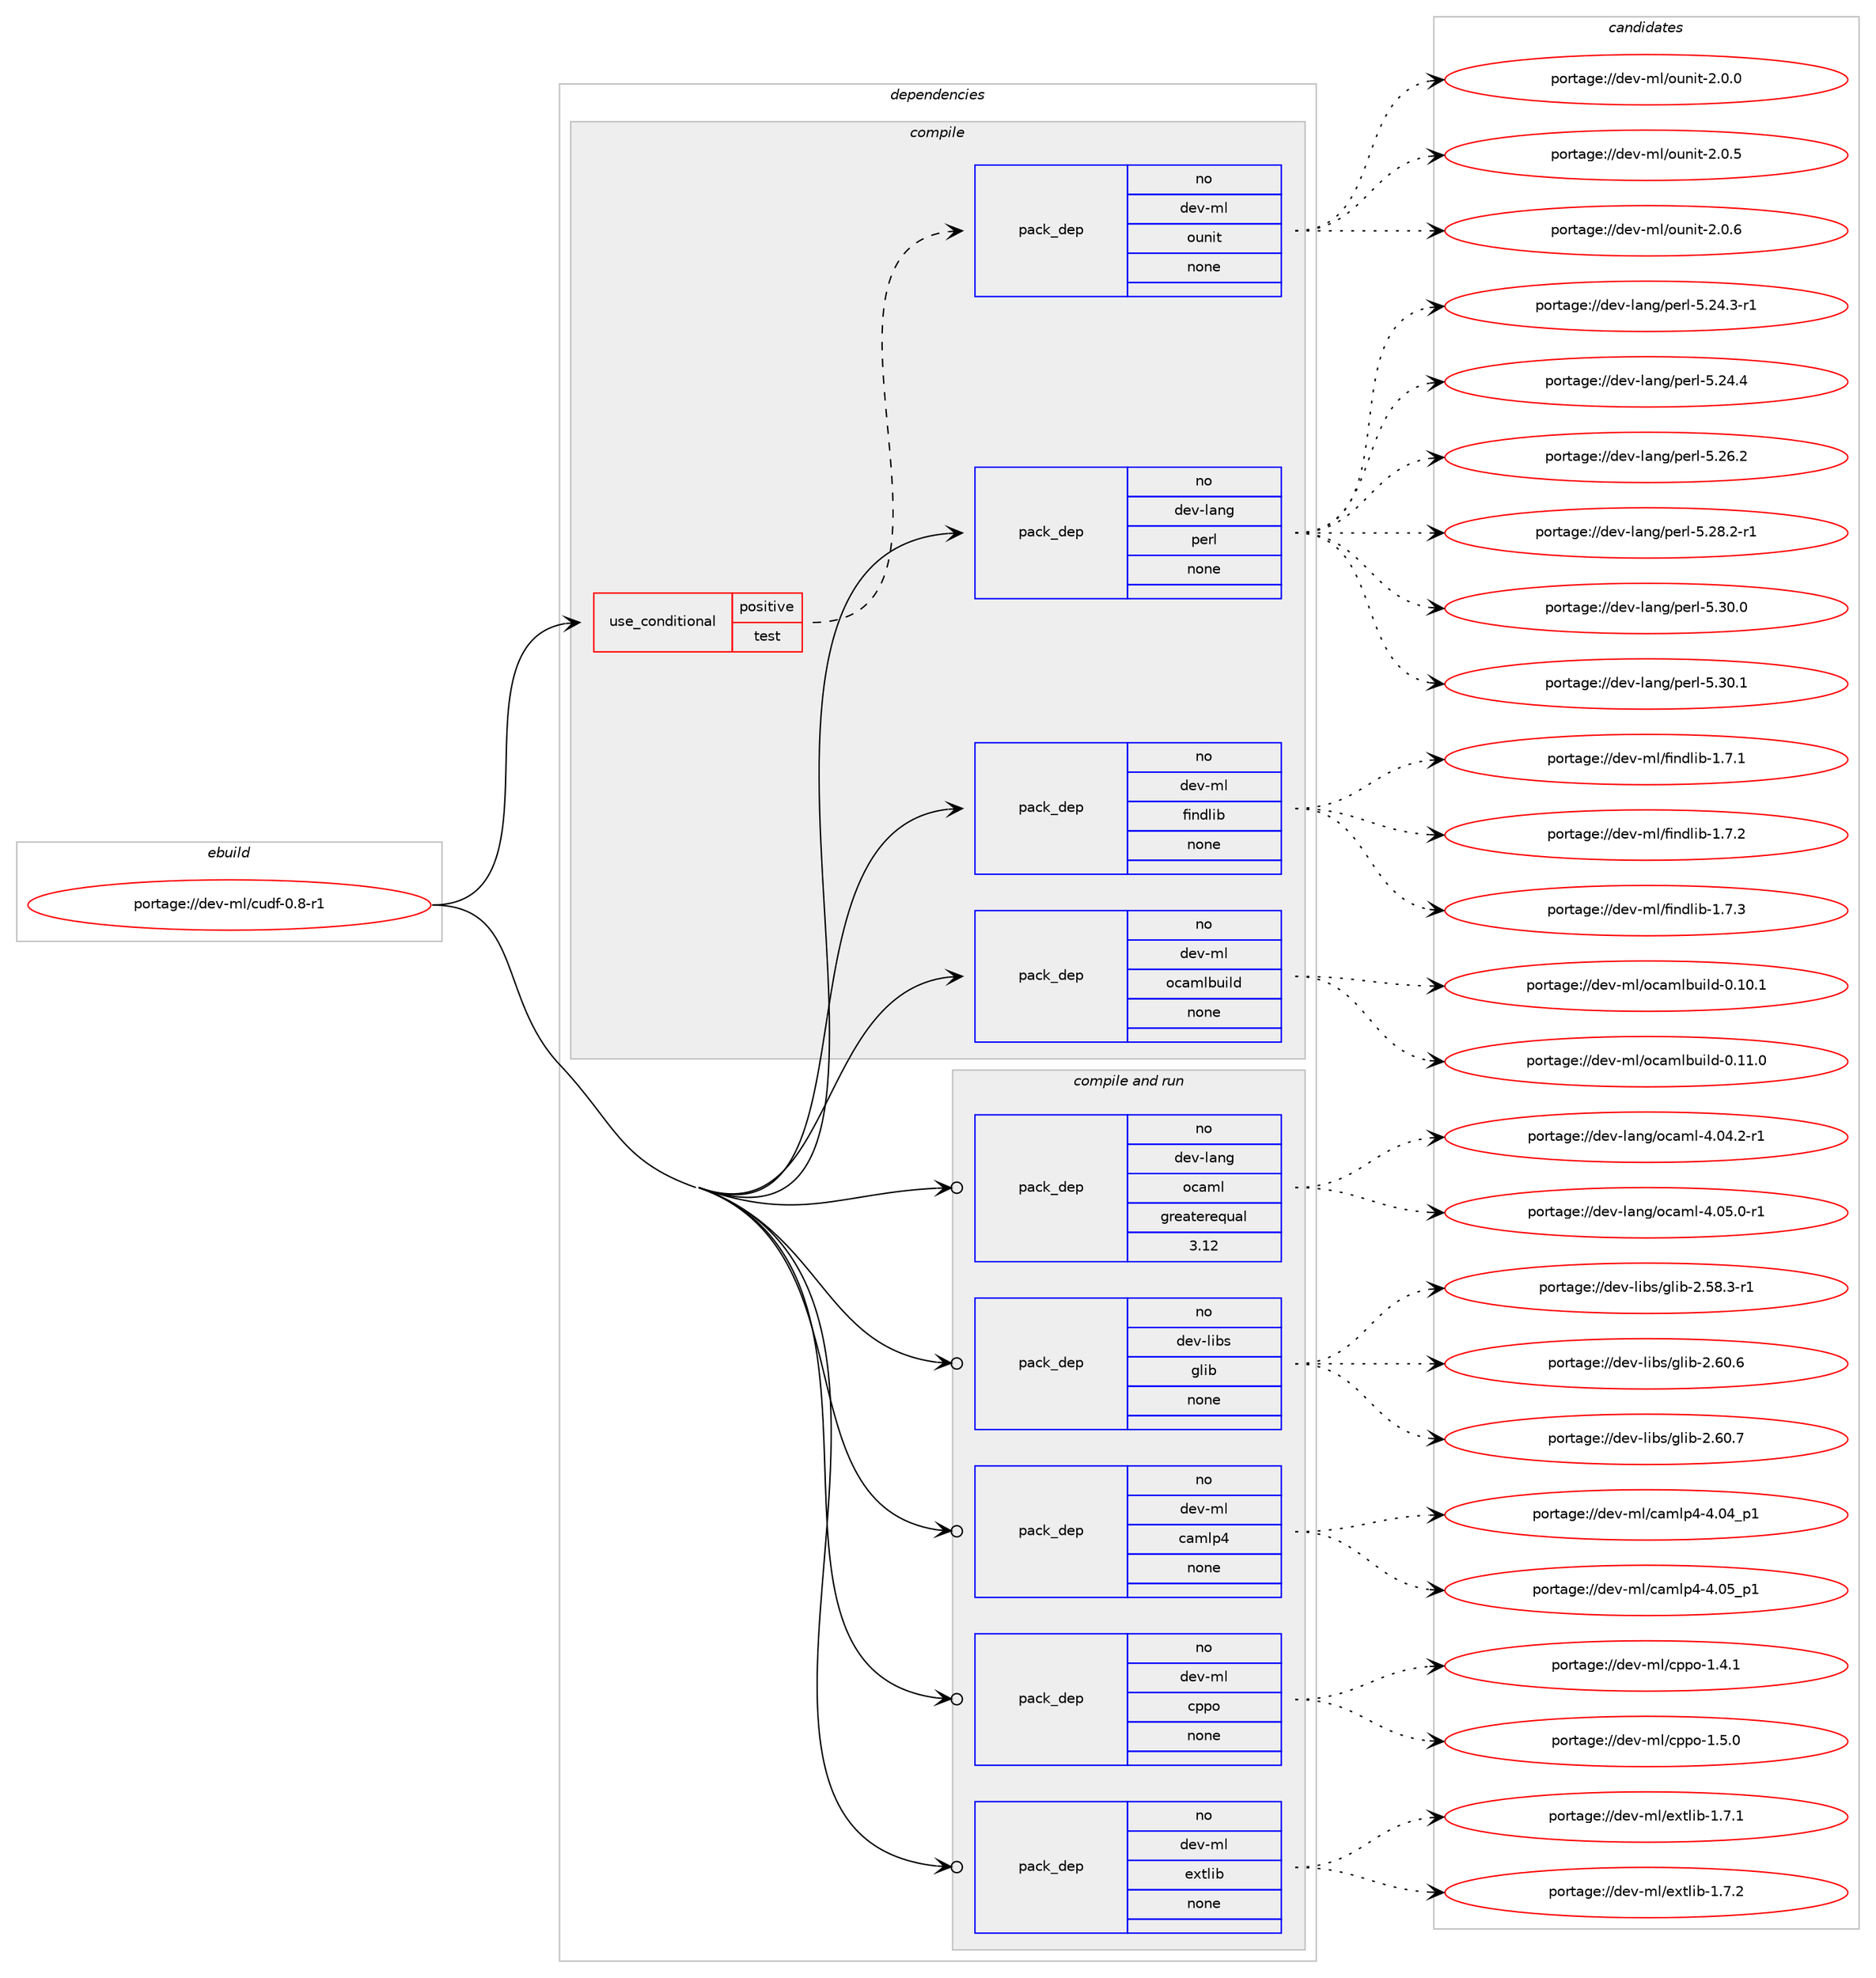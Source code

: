 digraph prolog {

# *************
# Graph options
# *************

newrank=true;
concentrate=true;
compound=true;
graph [rankdir=LR,fontname=Helvetica,fontsize=10,ranksep=1.5];#, ranksep=2.5, nodesep=0.2];
edge  [arrowhead=vee];
node  [fontname=Helvetica,fontsize=10];

# **********
# The ebuild
# **********

subgraph cluster_leftcol {
color=gray;
rank=same;
label=<<i>ebuild</i>>;
id [label="portage://dev-ml/cudf-0.8-r1", color=red, width=4, href="../dev-ml/cudf-0.8-r1.svg"];
}

# ****************
# The dependencies
# ****************

subgraph cluster_midcol {
color=gray;
label=<<i>dependencies</i>>;
subgraph cluster_compile {
fillcolor="#eeeeee";
style=filled;
label=<<i>compile</i>>;
subgraph cond22363 {
dependency106236 [label=<<TABLE BORDER="0" CELLBORDER="1" CELLSPACING="0" CELLPADDING="4"><TR><TD ROWSPAN="3" CELLPADDING="10">use_conditional</TD></TR><TR><TD>positive</TD></TR><TR><TD>test</TD></TR></TABLE>>, shape=none, color=red];
subgraph pack80727 {
dependency106237 [label=<<TABLE BORDER="0" CELLBORDER="1" CELLSPACING="0" CELLPADDING="4" WIDTH="220"><TR><TD ROWSPAN="6" CELLPADDING="30">pack_dep</TD></TR><TR><TD WIDTH="110">no</TD></TR><TR><TD>dev-ml</TD></TR><TR><TD>ounit</TD></TR><TR><TD>none</TD></TR><TR><TD></TD></TR></TABLE>>, shape=none, color=blue];
}
dependency106236:e -> dependency106237:w [weight=20,style="dashed",arrowhead="vee"];
}
id:e -> dependency106236:w [weight=20,style="solid",arrowhead="vee"];
subgraph pack80728 {
dependency106238 [label=<<TABLE BORDER="0" CELLBORDER="1" CELLSPACING="0" CELLPADDING="4" WIDTH="220"><TR><TD ROWSPAN="6" CELLPADDING="30">pack_dep</TD></TR><TR><TD WIDTH="110">no</TD></TR><TR><TD>dev-lang</TD></TR><TR><TD>perl</TD></TR><TR><TD>none</TD></TR><TR><TD></TD></TR></TABLE>>, shape=none, color=blue];
}
id:e -> dependency106238:w [weight=20,style="solid",arrowhead="vee"];
subgraph pack80729 {
dependency106239 [label=<<TABLE BORDER="0" CELLBORDER="1" CELLSPACING="0" CELLPADDING="4" WIDTH="220"><TR><TD ROWSPAN="6" CELLPADDING="30">pack_dep</TD></TR><TR><TD WIDTH="110">no</TD></TR><TR><TD>dev-ml</TD></TR><TR><TD>findlib</TD></TR><TR><TD>none</TD></TR><TR><TD></TD></TR></TABLE>>, shape=none, color=blue];
}
id:e -> dependency106239:w [weight=20,style="solid",arrowhead="vee"];
subgraph pack80730 {
dependency106240 [label=<<TABLE BORDER="0" CELLBORDER="1" CELLSPACING="0" CELLPADDING="4" WIDTH="220"><TR><TD ROWSPAN="6" CELLPADDING="30">pack_dep</TD></TR><TR><TD WIDTH="110">no</TD></TR><TR><TD>dev-ml</TD></TR><TR><TD>ocamlbuild</TD></TR><TR><TD>none</TD></TR><TR><TD></TD></TR></TABLE>>, shape=none, color=blue];
}
id:e -> dependency106240:w [weight=20,style="solid",arrowhead="vee"];
}
subgraph cluster_compileandrun {
fillcolor="#eeeeee";
style=filled;
label=<<i>compile and run</i>>;
subgraph pack80731 {
dependency106241 [label=<<TABLE BORDER="0" CELLBORDER="1" CELLSPACING="0" CELLPADDING="4" WIDTH="220"><TR><TD ROWSPAN="6" CELLPADDING="30">pack_dep</TD></TR><TR><TD WIDTH="110">no</TD></TR><TR><TD>dev-lang</TD></TR><TR><TD>ocaml</TD></TR><TR><TD>greaterequal</TD></TR><TR><TD>3.12</TD></TR></TABLE>>, shape=none, color=blue];
}
id:e -> dependency106241:w [weight=20,style="solid",arrowhead="odotvee"];
subgraph pack80732 {
dependency106242 [label=<<TABLE BORDER="0" CELLBORDER="1" CELLSPACING="0" CELLPADDING="4" WIDTH="220"><TR><TD ROWSPAN="6" CELLPADDING="30">pack_dep</TD></TR><TR><TD WIDTH="110">no</TD></TR><TR><TD>dev-libs</TD></TR><TR><TD>glib</TD></TR><TR><TD>none</TD></TR><TR><TD></TD></TR></TABLE>>, shape=none, color=blue];
}
id:e -> dependency106242:w [weight=20,style="solid",arrowhead="odotvee"];
subgraph pack80733 {
dependency106243 [label=<<TABLE BORDER="0" CELLBORDER="1" CELLSPACING="0" CELLPADDING="4" WIDTH="220"><TR><TD ROWSPAN="6" CELLPADDING="30">pack_dep</TD></TR><TR><TD WIDTH="110">no</TD></TR><TR><TD>dev-ml</TD></TR><TR><TD>camlp4</TD></TR><TR><TD>none</TD></TR><TR><TD></TD></TR></TABLE>>, shape=none, color=blue];
}
id:e -> dependency106243:w [weight=20,style="solid",arrowhead="odotvee"];
subgraph pack80734 {
dependency106244 [label=<<TABLE BORDER="0" CELLBORDER="1" CELLSPACING="0" CELLPADDING="4" WIDTH="220"><TR><TD ROWSPAN="6" CELLPADDING="30">pack_dep</TD></TR><TR><TD WIDTH="110">no</TD></TR><TR><TD>dev-ml</TD></TR><TR><TD>cppo</TD></TR><TR><TD>none</TD></TR><TR><TD></TD></TR></TABLE>>, shape=none, color=blue];
}
id:e -> dependency106244:w [weight=20,style="solid",arrowhead="odotvee"];
subgraph pack80735 {
dependency106245 [label=<<TABLE BORDER="0" CELLBORDER="1" CELLSPACING="0" CELLPADDING="4" WIDTH="220"><TR><TD ROWSPAN="6" CELLPADDING="30">pack_dep</TD></TR><TR><TD WIDTH="110">no</TD></TR><TR><TD>dev-ml</TD></TR><TR><TD>extlib</TD></TR><TR><TD>none</TD></TR><TR><TD></TD></TR></TABLE>>, shape=none, color=blue];
}
id:e -> dependency106245:w [weight=20,style="solid",arrowhead="odotvee"];
}
subgraph cluster_run {
fillcolor="#eeeeee";
style=filled;
label=<<i>run</i>>;
}
}

# **************
# The candidates
# **************

subgraph cluster_choices {
rank=same;
color=gray;
label=<<i>candidates</i>>;

subgraph choice80727 {
color=black;
nodesep=1;
choiceportage1001011184510910847111117110105116455046484648 [label="portage://dev-ml/ounit-2.0.0", color=red, width=4,href="../dev-ml/ounit-2.0.0.svg"];
choiceportage1001011184510910847111117110105116455046484653 [label="portage://dev-ml/ounit-2.0.5", color=red, width=4,href="../dev-ml/ounit-2.0.5.svg"];
choiceportage1001011184510910847111117110105116455046484654 [label="portage://dev-ml/ounit-2.0.6", color=red, width=4,href="../dev-ml/ounit-2.0.6.svg"];
dependency106237:e -> choiceportage1001011184510910847111117110105116455046484648:w [style=dotted,weight="100"];
dependency106237:e -> choiceportage1001011184510910847111117110105116455046484653:w [style=dotted,weight="100"];
dependency106237:e -> choiceportage1001011184510910847111117110105116455046484654:w [style=dotted,weight="100"];
}
subgraph choice80728 {
color=black;
nodesep=1;
choiceportage100101118451089711010347112101114108455346505246514511449 [label="portage://dev-lang/perl-5.24.3-r1", color=red, width=4,href="../dev-lang/perl-5.24.3-r1.svg"];
choiceportage10010111845108971101034711210111410845534650524652 [label="portage://dev-lang/perl-5.24.4", color=red, width=4,href="../dev-lang/perl-5.24.4.svg"];
choiceportage10010111845108971101034711210111410845534650544650 [label="portage://dev-lang/perl-5.26.2", color=red, width=4,href="../dev-lang/perl-5.26.2.svg"];
choiceportage100101118451089711010347112101114108455346505646504511449 [label="portage://dev-lang/perl-5.28.2-r1", color=red, width=4,href="../dev-lang/perl-5.28.2-r1.svg"];
choiceportage10010111845108971101034711210111410845534651484648 [label="portage://dev-lang/perl-5.30.0", color=red, width=4,href="../dev-lang/perl-5.30.0.svg"];
choiceportage10010111845108971101034711210111410845534651484649 [label="portage://dev-lang/perl-5.30.1", color=red, width=4,href="../dev-lang/perl-5.30.1.svg"];
dependency106238:e -> choiceportage100101118451089711010347112101114108455346505246514511449:w [style=dotted,weight="100"];
dependency106238:e -> choiceportage10010111845108971101034711210111410845534650524652:w [style=dotted,weight="100"];
dependency106238:e -> choiceportage10010111845108971101034711210111410845534650544650:w [style=dotted,weight="100"];
dependency106238:e -> choiceportage100101118451089711010347112101114108455346505646504511449:w [style=dotted,weight="100"];
dependency106238:e -> choiceportage10010111845108971101034711210111410845534651484648:w [style=dotted,weight="100"];
dependency106238:e -> choiceportage10010111845108971101034711210111410845534651484649:w [style=dotted,weight="100"];
}
subgraph choice80729 {
color=black;
nodesep=1;
choiceportage100101118451091084710210511010010810598454946554649 [label="portage://dev-ml/findlib-1.7.1", color=red, width=4,href="../dev-ml/findlib-1.7.1.svg"];
choiceportage100101118451091084710210511010010810598454946554650 [label="portage://dev-ml/findlib-1.7.2", color=red, width=4,href="../dev-ml/findlib-1.7.2.svg"];
choiceportage100101118451091084710210511010010810598454946554651 [label="portage://dev-ml/findlib-1.7.3", color=red, width=4,href="../dev-ml/findlib-1.7.3.svg"];
dependency106239:e -> choiceportage100101118451091084710210511010010810598454946554649:w [style=dotted,weight="100"];
dependency106239:e -> choiceportage100101118451091084710210511010010810598454946554650:w [style=dotted,weight="100"];
dependency106239:e -> choiceportage100101118451091084710210511010010810598454946554651:w [style=dotted,weight="100"];
}
subgraph choice80730 {
color=black;
nodesep=1;
choiceportage100101118451091084711199971091089811710510810045484649484649 [label="portage://dev-ml/ocamlbuild-0.10.1", color=red, width=4,href="../dev-ml/ocamlbuild-0.10.1.svg"];
choiceportage100101118451091084711199971091089811710510810045484649494648 [label="portage://dev-ml/ocamlbuild-0.11.0", color=red, width=4,href="../dev-ml/ocamlbuild-0.11.0.svg"];
dependency106240:e -> choiceportage100101118451091084711199971091089811710510810045484649484649:w [style=dotted,weight="100"];
dependency106240:e -> choiceportage100101118451091084711199971091089811710510810045484649494648:w [style=dotted,weight="100"];
}
subgraph choice80731 {
color=black;
nodesep=1;
choiceportage1001011184510897110103471119997109108455246485246504511449 [label="portage://dev-lang/ocaml-4.04.2-r1", color=red, width=4,href="../dev-lang/ocaml-4.04.2-r1.svg"];
choiceportage1001011184510897110103471119997109108455246485346484511449 [label="portage://dev-lang/ocaml-4.05.0-r1", color=red, width=4,href="../dev-lang/ocaml-4.05.0-r1.svg"];
dependency106241:e -> choiceportage1001011184510897110103471119997109108455246485246504511449:w [style=dotted,weight="100"];
dependency106241:e -> choiceportage1001011184510897110103471119997109108455246485346484511449:w [style=dotted,weight="100"];
}
subgraph choice80732 {
color=black;
nodesep=1;
choiceportage10010111845108105981154710310810598455046535646514511449 [label="portage://dev-libs/glib-2.58.3-r1", color=red, width=4,href="../dev-libs/glib-2.58.3-r1.svg"];
choiceportage1001011184510810598115471031081059845504654484654 [label="portage://dev-libs/glib-2.60.6", color=red, width=4,href="../dev-libs/glib-2.60.6.svg"];
choiceportage1001011184510810598115471031081059845504654484655 [label="portage://dev-libs/glib-2.60.7", color=red, width=4,href="../dev-libs/glib-2.60.7.svg"];
dependency106242:e -> choiceportage10010111845108105981154710310810598455046535646514511449:w [style=dotted,weight="100"];
dependency106242:e -> choiceportage1001011184510810598115471031081059845504654484654:w [style=dotted,weight="100"];
dependency106242:e -> choiceportage1001011184510810598115471031081059845504654484655:w [style=dotted,weight="100"];
}
subgraph choice80733 {
color=black;
nodesep=1;
choiceportage100101118451091084799971091081125245524648529511249 [label="portage://dev-ml/camlp4-4.04_p1", color=red, width=4,href="../dev-ml/camlp4-4.04_p1.svg"];
choiceportage100101118451091084799971091081125245524648539511249 [label="portage://dev-ml/camlp4-4.05_p1", color=red, width=4,href="../dev-ml/camlp4-4.05_p1.svg"];
dependency106243:e -> choiceportage100101118451091084799971091081125245524648529511249:w [style=dotted,weight="100"];
dependency106243:e -> choiceportage100101118451091084799971091081125245524648539511249:w [style=dotted,weight="100"];
}
subgraph choice80734 {
color=black;
nodesep=1;
choiceportage100101118451091084799112112111454946524649 [label="portage://dev-ml/cppo-1.4.1", color=red, width=4,href="../dev-ml/cppo-1.4.1.svg"];
choiceportage100101118451091084799112112111454946534648 [label="portage://dev-ml/cppo-1.5.0", color=red, width=4,href="../dev-ml/cppo-1.5.0.svg"];
dependency106244:e -> choiceportage100101118451091084799112112111454946524649:w [style=dotted,weight="100"];
dependency106244:e -> choiceportage100101118451091084799112112111454946534648:w [style=dotted,weight="100"];
}
subgraph choice80735 {
color=black;
nodesep=1;
choiceportage100101118451091084710112011610810598454946554649 [label="portage://dev-ml/extlib-1.7.1", color=red, width=4,href="../dev-ml/extlib-1.7.1.svg"];
choiceportage100101118451091084710112011610810598454946554650 [label="portage://dev-ml/extlib-1.7.2", color=red, width=4,href="../dev-ml/extlib-1.7.2.svg"];
dependency106245:e -> choiceportage100101118451091084710112011610810598454946554649:w [style=dotted,weight="100"];
dependency106245:e -> choiceportage100101118451091084710112011610810598454946554650:w [style=dotted,weight="100"];
}
}

}
